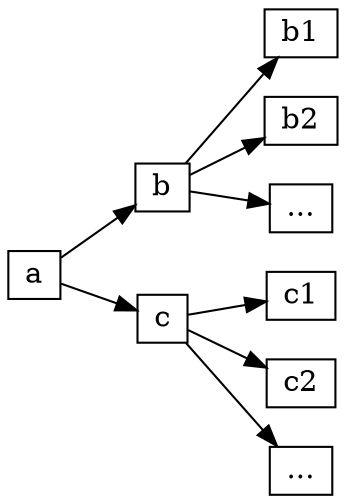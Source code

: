 digraph repo_layout {
    node [shape=record, width=.1, height=.1];
    rankdir = LR;

    a -> b;
    a -> c;
    b -> b1;
    b -> b2;
    b -> b3; b3 [label="..."];
    c -> c1;
    c -> c2;
    c -> c3; c3 [label="..."];
}

